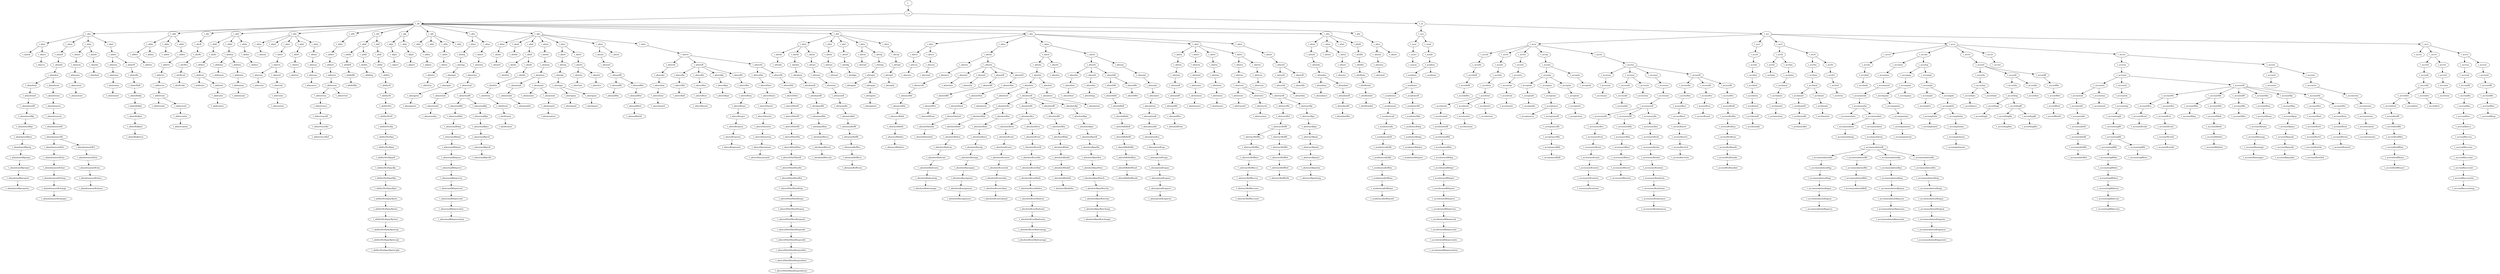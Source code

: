 digraph trie {
	t_ -> t_a;
	t_a -> t_ab;
	t_ab -> t_aba;
	t_aba -> t_abac;
	t_abac -> t_aback;
	t_abac -> t_abacu;
	t_abacu -> t_abacus;
	t_aba -> t_aban;
	t_aban -> t_aband;
	t_aband -> t_abando;
	t_abando -> t_abandon;
	t_abandon -> t_abandone;
	t_abandone -> t_abandoned;
	t_abandoned -> t_abandonedB;
	t_abandonedB -> t_abandonedBp;
	t_abandonedBp -> t_abandonedBpr;
	t_abandonedBpr -> t_abandonedBpro;
	t_abandonedBpro -> t_abandonedBprop;
	t_abandonedBprop -> t_abandonedBprope;
	t_abandonedBprope -> t_abandonedBproper;
	t_abandonedBproper -> t_abandonedBpropert;
	t_abandonedBpropert -> t_abandonedBproperty;
	t_abandon -> t_abandonm;
	t_abandonm -> t_abandonme;
	t_abandonme -> t_abandonmen;
	t_abandonmen -> t_abandonment;
	t_abandonment -> t_abandonmentB;
	t_abandonmentB -> t_abandonmentBc;
	t_abandonmentBc -> t_abandonmentBch;
	t_abandonmentBch -> t_abandonmentBcha;
	t_abandonmentBcha -> t_abandonmentBchar;
	t_abandonmentBchar -> t_abandonmentBcharg;
	t_abandonmentBcharg -> t_abandonmentBcharge;
	t_abandonmentBcharge -> t_abandonmentBcharges;
	t_abandonmentBc -> t_abandonmentBcl;
	t_abandonmentBcl -> t_abandonmentBcla;
	t_abandonmentBcla -> t_abandonmentBclau;
	t_abandonmentBclau -> t_abandonmentBclaus;
	t_abandonmentBclaus -> t_abandonmentBclause;
	t_aba -> t_abas;
	t_abas -> t_abase;
	t_abase -> t_abasem;
	t_abasem -> t_abaseme;
	t_abaseme -> t_abasemen;
	t_abasemen -> t_abasement;
	t_abas -> t_abash;
	t_abash -> t_abashe;
	t_abashe -> t_abashed;
	t_aba -> t_abat;
	t_abat -> t_abate;
	t_abate -> t_abatem;
	t_abatem -> t_abateme;
	t_abateme -> t_abatemen;
	t_abatemen -> t_abatement;
	t_abate -> t_abateB;
	t_abateB -> t_abateBa;
	t_abateBa -> t_abateBaB;
	t_abateBaB -> t_abateBaBp;
	t_abateBaBp -> t_abateBaBpr;
	t_abateBaBpr -> t_abateBaBpri;
	t_abateBaBpri -> t_abateBaBpric;
	t_abateBaBpric -> t_abateBaBprice;
	t_ab -> t_abb;
	t_abb -> t_abbe;
	t_abbe -> t_abbes;
	t_abbes -> t_abbess;
	t_abbe -> t_abbey;
	t_abb -> t_abbo;
	t_abbo -> t_abbot;
	t_abb -> t_abbr;
	t_abbr -> t_abbre;
	t_abbre -> t_abbrev;
	t_abbrev -> t_abbrevi;
	t_abbrevi -> t_abbrevia;
	t_abbrevia -> t_abbreviat;
	t_abbreviat -> t_abbreviate;
	t_abbreviat -> t_abbreviati;
	t_abbreviati -> t_abbreviatio;
	t_abbreviatio -> t_abbreviation;
	t_ab -> t_abc;
	t_abc -> t_abcB;
	t_abcB -> t_abcBc;
	t_abcBc -> t_abcBco;
	t_abcBco -> t_abcBcod;
	t_abcBcod -> t_abcBcode;
	t_ab -> t_abd;
	t_abd -> t_abdi;
	t_abdi -> t_abdic;
	t_abdic -> t_abdica;
	t_abdica -> t_abdicat;
	t_abdicat -> t_abdicate;
	t_abdicat -> t_abdicati;
	t_abdicati -> t_abdicatio;
	t_abdicatio -> t_abdication;
	t_abd -> t_abdo;
	t_abdo -> t_abdom;
	t_abdom -> t_abdome;
	t_abdome -> t_abdomen;
	t_abdom -> t_abdomi;
	t_abdomi -> t_abdomin;
	t_abdomin -> t_abdomina;
	t_abdomina -> t_abdominal;
	t_abd -> t_abdu;
	t_abdu -> t_abduc;
	t_abduc -> t_abduct;
	t_ab -> t_abe;
	t_abe -> t_abea;
	t_abea -> t_abeam;
	t_abe -> t_abed;
	t_abe -> t_aber;
	t_aber -> t_aberr;
	t_aberr -> t_aberra;
	t_aberra -> t_aberran;
	t_aberran -> t_aberrant;
	t_aberra -> t_aberrat;
	t_aberrat -> t_aberrati;
	t_aberrati -> t_aberratio;
	t_aberratio -> t_aberration;
	t_abe -> t_abet;
	t_abet -> t_abett;
	t_abett -> t_abetto;
	t_abetto -> t_abettor;
	t_abe -> t_abey;
	t_abey -> t_abeya;
	t_abeya -> t_abeyan;
	t_abeyan -> t_abeyanc;
	t_abeyanc -> t_abeyance;
	t_ab -> t_abh;
	t_abh -> t_abho;
	t_abho -> t_abhor;
	t_abhor -> t_abhorr;
	t_abhorr -> t_abhorre;
	t_abhorre -> t_abhorren;
	t_abhorren -> t_abhorrenc;
	t_abhorrenc -> t_abhorrence;
	t_abhorrence -> t_abhorrenceB;
	t_abhorrenceB -> t_abhorrenceBo;
	t_abhorrenceBo -> t_abhorrenceBof;
	t_abhorren -> t_abhorrent;
	t_ab -> t_abi;
	t_abi -> t_abid;
	t_abid -> t_abide;
	t_abide -> t_abideB;
	t_abideB -> t_abideBb;
	t_abideBb -> t_abideBby;
	t_abid -> t_abidi;
	t_abidi -> t_abidin;
	t_abidin -> t_abiding;
	t_abi -> t_abil;
	t_abil -> t_abili;
	t_abili -> t_abilit;
	t_abilit -> t_ability;
	t_ability -> t_abilityH;
	t_abilityH -> t_abilityHt;
	t_abilityHt -> t_abilityHto;
	t_abilityHto -> t_abilityHtoH;
	t_abilityHtoH -> t_abilityHtoHp;
	t_abilityHtoHp -> t_abilityHtoHpa;
	t_abilityHtoHpa -> t_abilityHtoHpay;
	t_abilityHtoHpay -> t_abilityHtoHpayB;
	t_abilityHtoHpayB -> t_abilityHtoHpayBp;
	t_abilityHtoHpayBp -> t_abilityHtoHpayBpr;
	t_abilityHtoHpayBpr -> t_abilityHtoHpayBpri;
	t_abilityHtoHpayBpri -> t_abilityHtoHpayBprin;
	t_abilityHtoHpayBprin -> t_abilityHtoHpayBprinc;
	t_abilityHtoHpayBprinc -> t_abilityHtoHpayBprinci;
	t_abilityHtoHpayBprinci -> t_abilityHtoHpayBprincip;
	t_abilityHtoHpayBprincip -> t_abilityHtoHpayBprincipl;
	t_abilityHtoHpayBprincipl -> t_abilityHtoHpayBprinciple;
	t_ab -> t_abj;
	t_abj -> t_abje;
	t_abje -> t_abjec;
	t_abjec -> t_abject;
	t_abj -> t_abju;
	t_abju -> t_abjur;
	t_abjur -> t_abjure;
	t_ab -> t_abl;
	t_abl -> t_abla;
	t_abla -> t_ablaz;
	t_ablaz -> t_ablaze;
	t_abl -> t_able;
	t_abl -> t_ablu;
	t_ablu -> t_ablut;
	t_ablut -> t_abluti;
	t_abluti -> t_ablutio;
	t_ablutio -> t_ablution;
	t_abl -> t_ably;
	t_ab -> t_abn;
	t_abn -> t_abne;
	t_abne -> t_abneg;
	t_abneg -> t_abnega;
	t_abnega -> t_abnegat;
	t_abnegat -> t_abnegati;
	t_abnegati -> t_abnegatio;
	t_abnegatio -> t_abnegation;
	t_abn -> t_abno;
	t_abno -> t_abnor;
	t_abnor -> t_abnorm;
	t_abnorm -> t_abnorma;
	t_abnorma -> t_abnormal;
	t_abnormal -> t_abnormali;
	t_abnormali -> t_abnormalit;
	t_abnormalit -> t_abnormality;
	t_abnormal -> t_abnormalB;
	t_abnormalB -> t_abnormalBd;
	t_abnormalBd -> t_abnormalBde;
	t_abnormalBde -> t_abnormalBdep;
	t_abnormalBdep -> t_abnormalBdepr;
	t_abnormalBdepr -> t_abnormalBdepre;
	t_abnormalBdepre -> t_abnormalBdeprec;
	t_abnormalBdeprec -> t_abnormalBdepreci;
	t_abnormalBdepreci -> t_abnormalBdeprecia;
	t_abnormalBdeprecia -> t_abnormalBdepreciat;
	t_abnormalBdepreciat -> t_abnormalBdepreciati;
	t_abnormalBdepreciati -> t_abnormalBdepreciatio;
	t_abnormalBdepreciatio -> t_abnormalBdepreciation;
	t_abnormalB -> t_abnormalBp;
	t_abnormalBp -> t_abnormalBpr;
	t_abnormalBpr -> t_abnormalBpro;
	t_abnormalBpro -> t_abnormalBprof;
	t_abnormalBprof -> t_abnormalBprofi;
	t_abnormalBprofi -> t_abnormalBprofit;
	t_ab -> t_abo;
	t_abo -> t_aboa;
	t_aboa -> t_aboar;
	t_aboar -> t_aboard;
	t_abo -> t_abod;
	t_abod -> t_abode;
	t_abo -> t_abol;
	t_abol -> t_aboli;
	t_aboli -> t_abolis;
	t_abolis -> t_abolish;
	t_aboli -> t_abolit;
	t_abolit -> t_aboliti;
	t_aboliti -> t_abolitio;
	t_abolitio -> t_abolition;
	t_abolition -> t_abolitioni;
	t_abolitioni -> t_abolitionis;
	t_abolitionis -> t_abolitionist;
	t_abo -> t_abom;
	t_abom -> t_abomi;
	t_abomi -> t_abomin;
	t_abomin -> t_abomina;
	t_abomina -> t_abominab;
	t_abominab -> t_abominabl;
	t_abominabl -> t_abominable;
	t_abomina -> t_abominat;
	t_abominat -> t_abominate;
	t_abominat -> t_abominati;
	t_abominati -> t_abominatio;
	t_abominatio -> t_abomination;
	t_abo -> t_abor;
	t_abor -> t_abori;
	t_abori -> t_aborig;
	t_aborig -> t_aborigi;
	t_aborigi -> t_aborigin;
	t_aborigin -> t_aborigina;
	t_aborigina -> t_aboriginal;
	t_aborigin -> t_aborigine;
	t_aborigine -> t_aborigines;
	t_abor -> t_abort;
	t_abort -> t_aborti;
	t_aborti -> t_abortio;
	t_abortio -> t_abortion;
	t_aborti -> t_abortiv;
	t_abortiv -> t_abortive;
	t_abo -> t_abou;
	t_abou -> t_aboun;
	t_aboun -> t_abound;
	t_abound -> t_aboundB;
	t_aboundB -> t_aboundBi;
	t_aboundBi -> t_aboundBin;
	t_aboundB -> t_aboundBw;
	t_aboundBw -> t_aboundBwi;
	t_aboundBwi -> t_aboundBwit;
	t_aboundBwit -> t_aboundBwith;
	t_abou -> t_about;
	t_abo -> t_abov;
	t_abov -> t_above;
	t_above -> t_aboveb;
	t_aboveb -> t_abovebo;
	t_abovebo -> t_aboveboa;
	t_aboveboa -> t_aboveboar;
	t_aboveboar -> t_aboveboard;
	t_above -> t_aboveB;
	t_aboveB -> t_aboveBa;
	t_aboveBa -> t_aboveBal;
	t_aboveBal -> t_aboveBall;
	t_aboveB -> t_aboveBn;
	t_aboveBn -> t_aboveBno;
	t_aboveBno -> t_aboveBnor;
	t_aboveBnor -> t_aboveBnorm;
	t_aboveB -> t_aboveBp;
	t_aboveBp -> t_aboveBpa;
	t_aboveBpa -> t_aboveBpar;
	t_aboveB -> t_aboveBr;
	t_aboveBr -> t_aboveBre;
	t_aboveBre -> t_aboveBrep;
	t_aboveBrep -> t_aboveBrepr;
	t_aboveBrepr -> t_aboveBrepro;
	t_aboveBrepro -> t_aboveBreproa;
	t_aboveBreproa -> t_aboveBreproac;
	t_aboveBreproac -> t_aboveBreproach;
	t_above -> t_aboveH;
	t_aboveH -> t_aboveHm;
	t_aboveHm -> t_aboveHme;
	t_aboveHme -> t_aboveHmen;
	t_aboveHmen -> t_aboveHment;
	t_aboveHment -> t_aboveHmenti;
	t_aboveHmenti -> t_aboveHmentio;
	t_aboveHmentio -> t_aboveHmention;
	t_aboveHmention -> t_aboveHmentione;
	t_aboveHmentione -> t_aboveHmentioned;
	t_aboveH -> t_aboveHt;
	t_aboveHt -> t_aboveHth;
	t_aboveHth -> t_aboveHthe;
	t_aboveHthe -> t_aboveHtheH;
	t_aboveHtheH -> t_aboveHtheHl;
	t_aboveHtheHl -> t_aboveHtheHli;
	t_aboveHtheHli -> t_aboveHtheHlin;
	t_aboveHtheHlin -> t_aboveHtheHline;
	t_aboveHtheHline -> t_aboveHtheHlineB;
	t_aboveHtheHlineB -> t_aboveHtheHlineBe;
	t_aboveHtheHlineBe -> t_aboveHtheHlineBex;
	t_aboveHtheHlineBex -> t_aboveHtheHlineBexp;
	t_aboveHtheHlineBexp -> t_aboveHtheHlineBexpe;
	t_aboveHtheHlineBexpe -> t_aboveHtheHlineBexpen;
	t_aboveHtheHlineBexpen -> t_aboveHtheHlineBexpend;
	t_aboveHtheHlineBexpend -> t_aboveHtheHlineBexpendi;
	t_aboveHtheHlineBexpendi -> t_aboveHtheHlineBexpendit;
	t_aboveHtheHlineBexpendit -> t_aboveHtheHlineBexpenditu;
	t_aboveHtheHlineBexpenditu -> t_aboveHtheHlineBexpenditur;
	t_aboveHtheHlineBexpenditur -> t_aboveHtheHlineBexpenditure;
	t_ab -> t_abr;
	t_abr -> t_abra;
	t_abra -> t_abrad;
	t_abrad -> t_abrade;
	t_abra -> t_abrah;
	t_abrah -> t_abraha;
	t_abraha -> t_abraham;
	t_abraham -> t_abrahamB;
	t_abrahamB -> t_abrahamBl;
	t_abrahamBl -> t_abrahamBli;
	t_abrahamBli -> t_abrahamBlin;
	t_abrahamBlin -> t_abrahamBlinc;
	t_abrahamBlinc -> t_abrahamBlinco;
	t_abrahamBlinco -> t_abrahamBlincol;
	t_abrahamBlincol -> t_abrahamBlincoln;
	t_abra -> t_abras;
	t_abras -> t_abrasi;
	t_abrasi -> t_abrasio;
	t_abrasio -> t_abrasion;
	t_abrasion -> t_abrasionB;
	t_abrasionB -> t_abrasionBo;
	t_abrasionBo -> t_abrasionBof;
	t_abrasionBof -> t_abrasionBofB;
	t_abrasionBofB -> t_abrasionBofBc;
	t_abrasionBofBc -> t_abrasionBofBco;
	t_abrasionBofBco -> t_abrasionBofBcoi;
	t_abrasionBofBcoi -> t_abrasionBofBcoin;
	t_abr -> t_abre;
	t_abre -> t_abrea;
	t_abrea -> t_abreas;
	t_abreas -> t_abreast;
	t_abr -> t_abri;
	t_abri -> t_abrid;
	t_abrid -> t_abridg;
	t_abridg -> t_abridge;
	t_abr -> t_abro;
	t_abro -> t_abroa;
	t_abroa -> t_abroad;
	t_abro -> t_abrog;
	t_abrog -> t_abroga;
	t_abroga -> t_abrogat;
	t_abrogat -> t_abrogate;
	t_abrogat -> t_abrogati;
	t_abrogati -> t_abrogatio;
	t_abrogatio -> t_abrogation;
	t_abr -> t_abru;
	t_abru -> t_abrup;
	t_abrup -> t_abrupt;
	t_abrupt -> t_abruptl;
	t_abruptl -> t_abruptly;
	t_ab -> t_abs;
	t_abs -> t_absc;
	t_absc -> t_absce;
	t_absce -> t_absces;
	t_absces -> t_abscess;
	t_absc -> t_absco;
	t_absco -> t_abscon;
	t_abscon -> t_abscond;
	t_abs -> t_abse;
	t_abse -> t_absen;
	t_absen -> t_absenc;
	t_absenc -> t_absence;
	t_absence -> t_absenceB;
	t_absenceB -> t_absenceBd;
	t_absenceBd -> t_absenceBde;
	t_absenceBde -> t_absenceBdeb;
	t_absenceBdeb -> t_absenceBdebt;
	t_absenceBdebt -> t_absenceBdebto;
	t_absenceBdebto -> t_absenceBdebtor;
	t_absen -> t_absent;
	t_absent -> t_absente;
	t_absente -> t_absentee;
	t_absent -> t_absentl;
	t_absentl -> t_absently;
	t_absent -> t_absentB;
	t_absentB -> t_absentBf;
	t_absentBf -> t_absentBfr;
	t_absentBfr -> t_absentBfro;
	t_absentBfro -> t_absentBfrom;
	t_absent -> t_absentH;
	t_absentH -> t_absentHm;
	t_absentHm -> t_absentHmi;
	t_absentHmi -> t_absentHmin;
	t_absentHmin -> t_absentHmind;
	t_absentHmind -> t_absentHminde;
	t_absentHminde -> t_absentHminded;
	t_abs -> t_abso;
	t_abso -> t_absol;
	t_absol -> t_absolu;
	t_absolu -> t_absolut;
	t_absolut -> t_absolute;
	t_absolute -> t_absolutel;
	t_absolutel -> t_absolutely;
	t_absolute -> t_absoluteB;
	t_absoluteB -> t_absoluteBa;
	t_absoluteBa -> t_absoluteBad;
	t_absoluteBad -> t_absoluteBadv;
	t_absoluteBadv -> t_absoluteBadva;
	t_absoluteBadva -> t_absoluteBadvan;
	t_absoluteBadvan -> t_absoluteBadvant;
	t_absoluteBadvant -> t_absoluteBadvanta;
	t_absoluteBadvanta -> t_absoluteBadvantag;
	t_absoluteBadvantag -> t_absoluteBadvantage;
	t_absoluteBa -> t_absoluteBas;
	t_absoluteBas -> t_absoluteBass;
	t_absoluteBass -> t_absoluteBassi;
	t_absoluteBassi -> t_absoluteBassig;
	t_absoluteBassig -> t_absoluteBassign;
	t_absoluteBassign -> t_absoluteBassignm;
	t_absoluteBassignm -> t_absoluteBassignme;
	t_absoluteBassignme -> t_absoluteBassignmen;
	t_absoluteBassignmen -> t_absoluteBassignment;
	t_absoluteB -> t_absoluteBc;
	t_absoluteBc -> t_absoluteBco;
	t_absoluteBco -> t_absoluteBcon;
	t_absoluteBcon -> t_absoluteBcont;
	t_absoluteBcont -> t_absoluteBcontr;
	t_absoluteBcontr -> t_absoluteBcontra;
	t_absoluteBcontra -> t_absoluteBcontrab;
	t_absoluteBcontrab -> t_absoluteBcontraba;
	t_absoluteBcontraba -> t_absoluteBcontraban;
	t_absoluteBcontraban -> t_absoluteBcontraband;
	t_absoluteBco -> t_absoluteBcos;
	t_absoluteBcos -> t_absoluteBcost;
	t_absoluteBcost -> t_absoluteBcostB;
	t_absoluteBcostB -> t_absoluteBcostBa;
	t_absoluteBcostBa -> t_absoluteBcostBad;
	t_absoluteBcostBad -> t_absoluteBcostBadv;
	t_absoluteBcostBadv -> t_absoluteBcostBadva;
	t_absoluteBcostBadva -> t_absoluteBcostBadvan;
	t_absoluteBcostBadvan -> t_absoluteBcostBadvant;
	t_absoluteBcostBadvant -> t_absoluteBcostBadvanta;
	t_absoluteBcostBadvanta -> t_absoluteBcostBadvantag;
	t_absoluteBcostBadvantag -> t_absoluteBcostBadvantage;
	t_absoluteB -> t_absoluteBl;
	t_absoluteBl -> t_absoluteBli;
	t_absoluteBli -> t_absoluteBlia;
	t_absoluteBlia -> t_absoluteBliab;
	t_absoluteBliab -> t_absoluteBliabi;
	t_absoluteBliabi -> t_absoluteBliabil;
	t_absoluteBliabil -> t_absoluteBliabili;
	t_absoluteBliabili -> t_absoluteBliabilit;
	t_absoluteBliabilit -> t_absoluteBliability;
	t_absoluteB -> t_absoluteBp;
	t_absoluteBp -> t_absoluteBpa;
	t_absoluteBpa -> t_absoluteBpar;
	t_absoluteBpar -> t_absoluteBparB;
	t_absoluteBparB -> t_absoluteBparBe;
	t_absoluteBparBe -> t_absoluteBparBex;
	t_absoluteBparBex -> t_absoluteBparBexc;
	t_absoluteBparBexc -> t_absoluteBparBexch;
	t_absoluteBparBexch -> t_absoluteBparBexcha;
	t_absoluteBparBexcha -> t_absoluteBparBexchan;
	t_absoluteBparBexchan -> t_absoluteBparBexchang;
	t_absoluteBparBexchang -> t_absoluteBparBexchange;
	t_absolut -> t_absoluti;
	t_absoluti -> t_absolutio;
	t_absolutio -> t_absolution;
	t_absol -> t_absolv;
	t_absolv -> t_absolve;
	t_abso -> t_absor;
	t_absor -> t_absorb;
	t_absorb -> t_absorbe;
	t_absorbe -> t_absorben;
	t_absorben -> t_absorbent;
	t_absorb -> t_absorbi;
	t_absorbi -> t_absorbin;
	t_absorbin -> t_absorbing;
	t_absorb -> t_absorbB;
	t_absorbB -> t_absorbBi;
	t_absorbBi -> t_absorbBid;
	t_absorbBid -> t_absorbBidl;
	t_absorbBidl -> t_absorbBidle;
	t_absorbBidle -> t_absorbBidleB;
	t_absorbBidleB -> t_absorbBidleBf;
	t_absorbBidleBf -> t_absorbBidleBfu;
	t_absorbBidleBfu -> t_absorbBidleBfun;
	t_absorbBidleBfun -> t_absorbBidleBfund;
	t_absorbBidleBfund -> t_absorbBidleBfunds;
	t_absorbB -> t_absorbBt;
	t_absorbBt -> t_absorbBto;
	t_absor -> t_absorp;
	t_absorp -> t_absorpt;
	t_absorpt -> t_absorpti;
	t_absorpti -> t_absorptio;
	t_absorptio -> t_absorption;
	t_absorption -> t_absorptionB;
	t_absorptionB -> t_absorptionBc;
	t_absorptionBc -> t_absorptionBca;
	t_absorptionBca -> t_absorptionBcap;
	t_absorptionBcap -> t_absorptionBcapa;
	t_absorptionBcapa -> t_absorptionBcapac;
	t_absorptionBcapac -> t_absorptionBcapaci;
	t_absorptionBcapaci -> t_absorptionBcapacit;
	t_absorptionBcapacit -> t_absorptionBcapacity;
	t_abs -> t_abst;
	t_abst -> t_absta;
	t_absta -> t_abstai;
	t_abstai -> t_abstain;
	t_abstain -> t_abstainB;
	t_abstainB -> t_abstainBf;
	t_abstainBf -> t_abstainBfr;
	t_abstainBfr -> t_abstainBfro;
	t_abstainBfro -> t_abstainBfrom;
	t_abst -> t_abste;
	t_abste -> t_abstem;
	t_abstem -> t_abstemi;
	t_abstemi -> t_abstemio;
	t_abstemio -> t_abstemiou;
	t_abstemiou -> t_abstemious;
	t_abst -> t_absti;
	t_absti -> t_abstin;
	t_abstin -> t_abstine;
	t_abstine -> t_abstinen;
	t_abstinen -> t_abstinenc;
	t_abstinenc -> t_abstinence;
	t_abst -> t_abstr;
	t_abstr -> t_abstra;
	t_abstra -> t_abstrac;
	t_abstrac -> t_abstract;
	t_abstract -> t_abstracte;
	t_abstracte -> t_abstracted;
	t_abstract -> t_abstracti;
	t_abstracti -> t_abstractio;
	t_abstractio -> t_abstraction;
	t_abstract -> t_abstractB;
	t_abstractB -> t_abstractBo;
	t_abstractBo -> t_abstractBof;
	t_abstractBof -> t_abstractBofB;
	t_abstractBofB -> t_abstractBofBa;
	t_abstractBofBa -> t_abstractBofBac;
	t_abstractBofBac -> t_abstractBofBacc;
	t_abstractBofBacc -> t_abstractBofBacco;
	t_abstractBofBacco -> t_abstractBofBaccou;
	t_abstractBofBaccou -> t_abstractBofBaccoun;
	t_abstractBofBaccoun -> t_abstractBofBaccount;
	t_abstractBofB -> t_abstractBofBt;
	t_abstractBofBt -> t_abstractBofBti;
	t_abstractBofBti -> t_abstractBofBtit;
	t_abstractBofBtit -> t_abstractBofBtitl;
	t_abstractBofBtitl -> t_abstractBofBtitle;
	t_abstractB -> t_abstractBp;
	t_abstractBp -> t_abstractBpa;
	t_abstractBpa -> t_abstractBpai;
	t_abstractBpai -> t_abstractBpain;
	t_abstractBpain -> t_abstractBpaint;
	t_abstractBpaint -> t_abstractBpainti;
	t_abstractBpainti -> t_abstractBpaintin;
	t_abstractBpaintin -> t_abstractBpainting;
	t_abstr -> t_abstru;
	t_abstru -> t_abstrus;
	t_abstrus -> t_abstruse;
	t_abs -> t_absu;
	t_absu -> t_absur;
	t_absur -> t_absurd;
	t_absurd -> t_absurdi;
	t_absurdi -> t_absurdit;
	t_absurdit -> t_absurdity;
	t_absurd -> t_absurdl;
	t_absurdl -> t_absurdly;
	t_ab -> t_abu;
	t_abu -> t_abun;
	t_abun -> t_abund;
	t_abund -> t_abunda;
	t_abunda -> t_abundan;
	t_abundan -> t_abundanc;
	t_abundanc -> t_abundance;
	t_abundan -> t_abundant;
	t_abundant -> t_abundantB;
	t_abundantB -> t_abundantBi;
	t_abundantBi -> t_abundantBin;
	t_abu -> t_abus;
	t_abus -> t_abuse;
	t_abus -> t_abusi;
	t_abusi -> t_abusiv;
	t_abusiv -> t_abusive;
	t_abu -> t_abut;
	t_abu -> t_abuB;
	t_abuB -> t_abuBs;
	t_abuBs -> t_abuBsi;
	t_abuBsi -> t_abuBsim;
	t_abuBsim -> t_abuBsimb;
	t_abuBsimb -> t_abuBsimbe;
	t_abuBsimbe -> t_abuBsimbel;
	t_ab -> t_aby;
	t_aby -> t_abys;
	t_abys -> t_abysm;
	t_abysm -> t_abysma;
	t_abysma -> t_abysmal;
	t_abys -> t_abyss;
	t_a -> t_ac;
	t_ac -> t_aca;
	t_aca -> t_acac;
	t_acac -> t_acaci;
	t_acaci -> t_acacia;
	t_aca -> t_acad;
	t_acad -> t_acade;
	t_acade -> t_academ;
	t_academ -> t_academi;
	t_academi -> t_academic;
	t_academic -> t_academica;
	t_academica -> t_academical;
	t_academical -> t_academicall;
	t_academicall -> t_academically;
	t_academically -> t_academicallyB;
	t_academicallyB -> t_academicallyBb;
	t_academicallyBb -> t_academicallyBbi;
	t_academicallyBbi -> t_academicallyBbia;
	t_academicallyBbia -> t_academicallyBbias;
	t_academicallyBbias -> t_academicallyBbiase;
	t_academicallyBbiase -> t_academicallyBbiased;
	t_academic -> t_academicB;
	t_academicB -> t_academicBd;
	t_academicBd -> t_academicBde;
	t_academicBde -> t_academicBdeg;
	t_academicBdeg -> t_academicBdegr;
	t_academicBdegr -> t_academicBdegre;
	t_academicBdegre -> t_academicBdegree;
	t_academ -> t_academy;
	t_ac -> t_acc;
	t_acc -> t_acce;
	t_acce -> t_acced;
	t_acced -> t_accede;
	t_accede -> t_accedeB;
	t_accedeB -> t_accedeBt;
	t_accedeBt -> t_accedeBto;
	t_acce -> t_accel;
	t_accel -> t_accele;
	t_accele -> t_acceler;
	t_acceler -> t_accelera;
	t_accelera -> t_accelerat;
	t_accelerat -> t_accelerate;
	t_accelerate -> t_accelerated;
	t_accelerated -> t_acceleratedB;
	t_acceleratedB -> t_acceleratedBd;
	t_acceleratedBd -> t_acceleratedBde;
	t_acceleratedBde -> t_acceleratedBdep;
	t_acceleratedBdep -> t_acceleratedBdepr;
	t_acceleratedBdepr -> t_acceleratedBdepre;
	t_acceleratedBdepre -> t_acceleratedBdeprec;
	t_acceleratedBdeprec -> t_acceleratedBdepreci;
	t_acceleratedBdepreci -> t_acceleratedBdeprecia;
	t_acceleratedBdeprecia -> t_acceleratedBdepreciat;
	t_acceleratedBdepreciat -> t_acceleratedBdepreciati;
	t_acceleratedBdepreciati -> t_acceleratedBdepreciatio;
	t_acceleratedBdepreciatio -> t_acceleratedBdepreciation;
	t_accelerat -> t_accelerati;
	t_accelerati -> t_acceleratio;
	t_acceleratio -> t_acceleration;
	t_accelerat -> t_accelerato;
	t_accelerato -> t_accelerator;
	t_acce -> t_accen;
	t_accen -> t_accent;
	t_accent -> t_accentu;
	t_accentu -> t_accentua;
	t_accentua -> t_accentuat;
	t_accentuat -> t_accentuate;
	t_acce -> t_accep;
	t_accep -> t_accept;
	t_accept -> t_accepta;
	t_accepta -> t_acceptab;
	t_acceptab -> t_acceptabl;
	t_acceptabl -> t_acceptable;
	t_accepta -> t_acceptan;
	t_acceptan -> t_acceptanc;
	t_acceptanc -> t_acceptance;
	t_acceptance -> t_acceptances;
	t_acceptance -> t_acceptanceB;
	t_acceptanceB -> t_acceptanceBb;
	t_acceptanceBb -> t_acceptanceBbi;
	t_acceptanceBbi -> t_acceptanceBbil;
	t_acceptanceBbil -> t_acceptanceBbill;
	t_accepta -> t_acceptat;
	t_acceptat -> t_acceptati;
	t_acceptati -> t_acceptatio;
	t_acceptatio -> t_acceptation;
	t_accept -> t_accepte;
	t_accepte -> t_accepted;
	t_acce -> t_acces;
	t_acces -> t_access;
	t_access -> t_accessa;
	t_accessa -> t_accessar;
	t_accessar -> t_accessary;
	t_access -> t_accessi;
	t_accessi -> t_accessib;
	t_accessib -> t_accessibl;
	t_accessibl -> t_accessible;
	t_accessi -> t_accessio;
	t_accessio -> t_accession;
	t_access -> t_accesso;
	t_accesso -> t_accessor;
	t_accessor -> t_accessory;
	t_accessory -> t_accessoryB;
	t_accessoryB -> t_accessoryBc;
	t_accessoryBc -> t_accessoryBco;
	t_accessoryBco -> t_accessoryBcon;
	t_accessoryBcon -> t_accessoryBcont;
	t_accessoryBcont -> t_accessoryBcontr;
	t_accessoryBcontr -> t_accessoryBcontra;
	t_accessoryBcontra -> t_accessoryBcontrac;
	t_accessoryBcontrac -> t_accessoryBcontract;
	t_accessoryB -> t_accessoryBf;
	t_accessoryBf -> t_accessoryBfa;
	t_accessoryBfa -> t_accessoryBfac;
	t_accessoryBfac -> t_accessoryBfact;
	t_accessoryBfact -> t_accessoryBfacto;
	t_accessoryBfacto -> t_accessoryBfactor;
	t_accessoryBfactor -> t_accessoryBfactory;
	t_accessoryB -> t_accessoryBs;
	t_accessoryBs -> t_accessoryBsu;
	t_accessoryBsu -> t_accessoryBsub;
	t_accessoryBsub -> t_accessoryBsubs;
	t_accessoryBsubs -> t_accessoryBsubst;
	t_accessoryBsubst -> t_accessoryBsubsta;
	t_accessoryBsubsta -> t_accessoryBsubstan;
	t_accessoryBsubstan -> t_accessoryBsubstanc;
	t_accessoryBsubstanc -> t_accessoryBsubstance;
	t_accessoryBsubstance -> t_accessoryBsubstances;
	t_access -> t_accessB;
	t_accessB -> t_accessBa;
	t_accessBa -> t_accessBac;
	t_accessBac -> t_accessBact;
	t_accessBact -> t_accessBacti;
	t_accessBacti -> t_accessBactiv;
	t_accessBactiv -> t_accessBactivi;
	t_accessBactivi -> t_accessBactivit;
	t_accessBactivit -> t_accessBactivity;
	t_accessB -> t_accessBr;
	t_accessBr -> t_accessBro;
	t_accessBro -> t_accessBroa;
	t_accessBroa -> t_accessBroad;
	t_accessB -> t_accessBt;
	t_accessBt -> t_accessBto;
	t_accessBto -> t_accessBtoB;
	t_accessBtoB -> t_accessBtoBm;
	t_accessBtoBm -> t_accessBtoBma;
	t_accessBtoBma -> t_accessBtoBmar;
	t_accessBtoBmar -> t_accessBtoBmark;
	t_accessBtoBmark -> t_accessBtoBmarke;
	t_accessBtoBmarke -> t_accessBtoBmarket;
	t_acc -> t_acci;
	t_acci -> t_accid;
	t_accid -> t_accide;
	t_accide -> t_acciden;
	t_acciden -> t_accident;
	t_accident -> t_accidenta;
	t_accidenta -> t_accidental;
	t_accidental -> t_accidentall;
	t_accidentall -> t_accidentally;
	t_acc -> t_accl;
	t_accl -> t_accla;
	t_accla -> t_acclai;
	t_acclai -> t_acclaim;
	t_accla -> t_acclam;
	t_acclam -> t_acclama;
	t_acclama -> t_acclamat;
	t_acclamat -> t_acclamati;
	t_acclamati -> t_acclamatio;
	t_acclamatio -> t_acclamation;
	t_accl -> t_accli;
	t_accli -> t_acclim;
	t_acclim -> t_acclima;
	t_acclima -> t_acclimat;
	t_acclimat -> t_acclimate;
	t_acclimate -> t_acclimateB;
	t_acclimateB -> t_acclimateBt;
	t_acclimateBt -> t_acclimateBto;
	t_acclimat -> t_acclimati;
	t_acclimati -> t_acclimatiz;
	t_acclimatiz -> t_acclimatize;
	t_accli -> t_accliv;
	t_accliv -> t_acclivi;
	t_acclivi -> t_acclivit;
	t_acclivit -> t_acclivity;
	t_acc -> t_acco;
	t_acco -> t_accol;
	t_accol -> t_accola;
	t_accola -> t_accolad;
	t_accolad -> t_accolade;
	t_acco -> t_accom;
	t_accom -> t_accomm;
	t_accomm -> t_accommo;
	t_accommo -> t_accommod;
	t_accommod -> t_accommoda;
	t_accommoda -> t_accommodat;
	t_accommodat -> t_accommodate;
	t_accommodat -> t_accommodati;
	t_accommodati -> t_accommodatin;
	t_accommodatin -> t_accommodating;
	t_accommodati -> t_accommodatio;
	t_accommodatio -> t_accommodation;
	t_accommodation -> t_accommodationB;
	t_accommodationB -> t_accommodationBa;
	t_accommodationBa -> t_accommodationBag;
	t_accommodationBag -> t_accommodationBage;
	t_accommodationBage -> t_accommodationBagen;
	t_accommodationBagen -> t_accommodationBagenc;
	t_accommodationBagenc -> t_accommodationBagency;
	t_accommodationB -> t_accommodationBb;
	t_accommodationBb -> t_accommodationBbi;
	t_accommodationBbi -> t_accommodationBbil;
	t_accommodationBbil -> t_accommodationBbill;
	t_accommodationB -> t_accommodationBp;
	t_accommodationBp -> t_accommodationBpa;
	t_accommodationBpa -> t_accommodationBpay;
	t_accommodationBpay -> t_accommodationBpaym;
	t_accommodationBpaym -> t_accommodationBpayme;
	t_accommodationBpayme -> t_accommodationBpaymen;
	t_accommodationBpaymen -> t_accommodationBpayment;
	t_accommodationB -> t_accommodationBs;
	t_accommodationBs -> t_accommodationBsi;
	t_accommodationBsi -> t_accommodationBsig;
	t_accommodationBsig -> t_accommodationBsign;
	t_accommodationBsign -> t_accommodationBsigna;
	t_accommodationBsigna -> t_accommodationBsignat;
	t_accommodationBsignat -> t_accommodationBsignatu;
	t_accommodationBsignatu -> t_accommodationBsignatur;
	t_accommodationBsignatur -> t_accommodationBsignature;
	t_accom -> t_accomp;
	t_accomp -> t_accompa;
	t_accompa -> t_accompan;
	t_accompan -> t_accompani;
	t_accompani -> t_accompanim;
	t_accompanim -> t_accompanime;
	t_accompanime -> t_accompanimen;
	t_accompanimen -> t_accompaniment;
	t_accompan -> t_accompany;
	t_accomp -> t_accompl;
	t_accompl -> t_accompli;
	t_accompli -> t_accomplic;
	t_accomplic -> t_accomplice;
	t_accompli -> t_accomplis;
	t_accomplis -> t_accomplish;
	t_accomplish -> t_accomplishe;
	t_accomplishe -> t_accomplished;
	t_accomplish -> t_accomplishm;
	t_accomplishm -> t_accomplishme;
	t_accomplishme -> t_accomplishmen;
	t_accomplishmen -> t_accomplishment;
	t_acco -> t_accor;
	t_accor -> t_accord;
	t_accord -> t_accorda;
	t_accorda -> t_accordan;
	t_accordan -> t_accordanc;
	t_accordanc -> t_accordance;
	t_accordan -> t_accordant;
	t_accord -> t_accordi;
	t_accordi -> t_accordin;
	t_accordin -> t_according;
	t_according -> t_accordingl;
	t_accordingl -> t_accordingly;
	t_according -> t_accordingB;
	t_accordingB -> t_accordingBa;
	t_accordingBa -> t_accordingBas;
	t_accordingB -> t_accordingBt;
	t_accordingBt -> t_accordingBto;
	t_accordi -> t_accordio;
	t_accordio -> t_accordion;
	t_accord -> t_accordB;
	t_accordB -> t_accordBw;
	t_accordBw -> t_accordBwi;
	t_accordBwi -> t_accordBwit;
	t_accordBwit -> t_accordBwith;
	t_acco -> t_accos;
	t_accos -> t_accost;
	t_acco -> t_accou;
	t_accou -> t_accoun;
	t_accoun -> t_account;
	t_account -> t_accounta;
	t_accounta -> t_accountab;
	t_accountab -> t_accountabl;
	t_accountabl -> t_accountable;
	t_accountable -> t_accountableB;
	t_accountableB -> t_accountableBf;
	t_accountableBf -> t_accountableBfo;
	t_accountableBfo -> t_accountableBfor;
	t_accounta -> t_accountan;
	t_accountan -> t_accountant;
	t_account -> t_accounti;
	t_accounti -> t_accountin;
	t_accountin -> t_accounting;
	t_accounting -> t_accountingB;
	t_accountingB -> t_accountingBf;
	t_accountingBf -> t_accountingBfi;
	t_accountingBfi -> t_accountingBfid;
	t_accountingBfid -> t_accountingBfidu;
	t_accountingBfidu -> t_accountingBfiduc;
	t_accountingBfiduc -> t_accountingBfiduci;
	t_accountingBfiduci -> t_accountingBfiducia;
	t_accountingBfiducia -> t_accountingBfiduciar;
	t_accountingBfiduciar -> t_accountingBfiduciary;
	t_accountingBfi -> t_accountingBfir;
	t_accountingBfir -> t_accountingBfirm;
	t_account -> t_accountB;
	t_accountB -> t_accountBc;
	t_accountBc -> t_accountBco;
	t_accountBco -> t_accountBcod;
	t_accountBcod -> t_accountBcode;
	t_accountBc -> t_accountBcr;
	t_accountBcr -> t_accountBcre;
	t_accountBcre -> t_accountBcred;
	t_accountBcred -> t_accountBcredi;
	t_accountBcredi -> t_accountBcredit;
	t_accountB -> t_accountBd;
	t_accountBd -> t_accountBda;
	t_accountBda -> t_accountBday;
	t_accountBd -> t_accountBde;
	t_accountBde -> t_accountBdeb;
	t_accountBdeb -> t_accountBdebt;
	t_accountBdebt -> t_accountBdebto;
	t_accountBdebto -> t_accountBdebtor;
	t_accountB -> t_accountBf;
	t_accountBf -> t_accountBfo;
	t_accountBfo -> t_accountBfor;
	t_accountB -> t_accountBm;
	t_accountBm -> t_accountBma;
	t_accountBma -> t_accountBman;
	t_accountBman -> t_accountBmana;
	t_accountBmana -> t_accountBmanag;
	t_accountBmanag -> t_accountBmanage;
	t_accountBmanage -> t_accountBmanager;
	t_accountB -> t_accountBp;
	t_accountBp -> t_accountBpa;
	t_accountBpa -> t_accountBpay;
	t_accountBpay -> t_accountBpaya;
	t_accountBpaya -> t_accountBpayab;
	t_accountBpayab -> t_accountBpayabl;
	t_accountBpayabl -> t_accountBpayable;
	t_accountB -> t_accountBs;
	t_accountBs -> t_accountBse;
	t_accountBse -> t_accountBset;
	t_accountBset -> t_accountBsett;
	t_accountBsett -> t_accountBsettl;
	t_accountBsettl -> t_accountBsettle;
	t_accountBsettle -> t_accountBsettled;
	t_accountBs -> t_accountBst;
	t_accountBst -> t_accountBsta;
	t_accountBsta -> t_accountBstat;
	t_accountBstat -> t_accountBstate;
	t_accountBstate -> t_accountBstated;
	t_accou -> t_accout;
	t_accout -> t_accoute;
	t_accoute -> t_accouter;
	t_accout -> t_accoutr;
	t_accoutr -> t_accoutre;
	t_accoutre -> t_accoutrem;
	t_accoutrem -> t_accoutreme;
	t_accoutreme -> t_accoutremen;
	t_accoutremen -> t_accoutrement;
	t_accoutrement -> t_accoutrements;
	t_acc -> t_accr;
	t_accr -> t_accra;
	t_accr -> t_accre;
	t_accre -> t_accred;
	t_accred -> t_accredi;
	t_accredi -> t_accredit;
	t_accredit -> t_accredite;
	t_accredite -> t_accredited;
	t_accredited -> t_accreditedB;
	t_accreditedB -> t_accreditedBb;
	t_accreditedBb -> t_accreditedBbu;
	t_accreditedBbu -> t_accreditedBbuy;
	t_accreditedBbuy -> t_accreditedBbuye;
	t_accreditedBbuye -> t_accreditedBbuyer;
	t_accredite -> t_accreditee;
	t_accredit -> t_accredito;
	t_accredito -> t_accreditor;
	t_accre -> t_accret;
	t_accret -> t_accreti;
	t_accreti -> t_accretio;
	t_accretio -> t_accretion;
	t_accr -> t_accru;
	t_accru -> t_accrua;
	t_accrua -> t_accrual;
	t_accrual -> t_accrualB;
	t_accrualB -> t_accrualBa;
	t_accrualBa -> t_accrualBac;
	t_accrualBac -> t_accrualBacc;
	t_accrualBacc -> t_accrualBacco;
	t_accrualBacco -> t_accrualBaccou;
	t_accrualBaccou -> t_accrualBaccoun;
	t_accrualBaccoun -> t_accrualBaccount;
	t_accrualBaccount -> t_accrualBaccounti;
	t_accrualBaccounti -> t_accrualBaccountin;
	t_accrualBaccountin -> t_accrualBaccounting;
	t_accru -> t_accrue;
	t_accrue -> t_accrued;
	t_accrued -> t_accruedB;
	t_accruedB -> t_accruedBe;
	t_accruedBe -> t_accruedBex;
	t_accruedBex -> t_accruedBexp;
}

